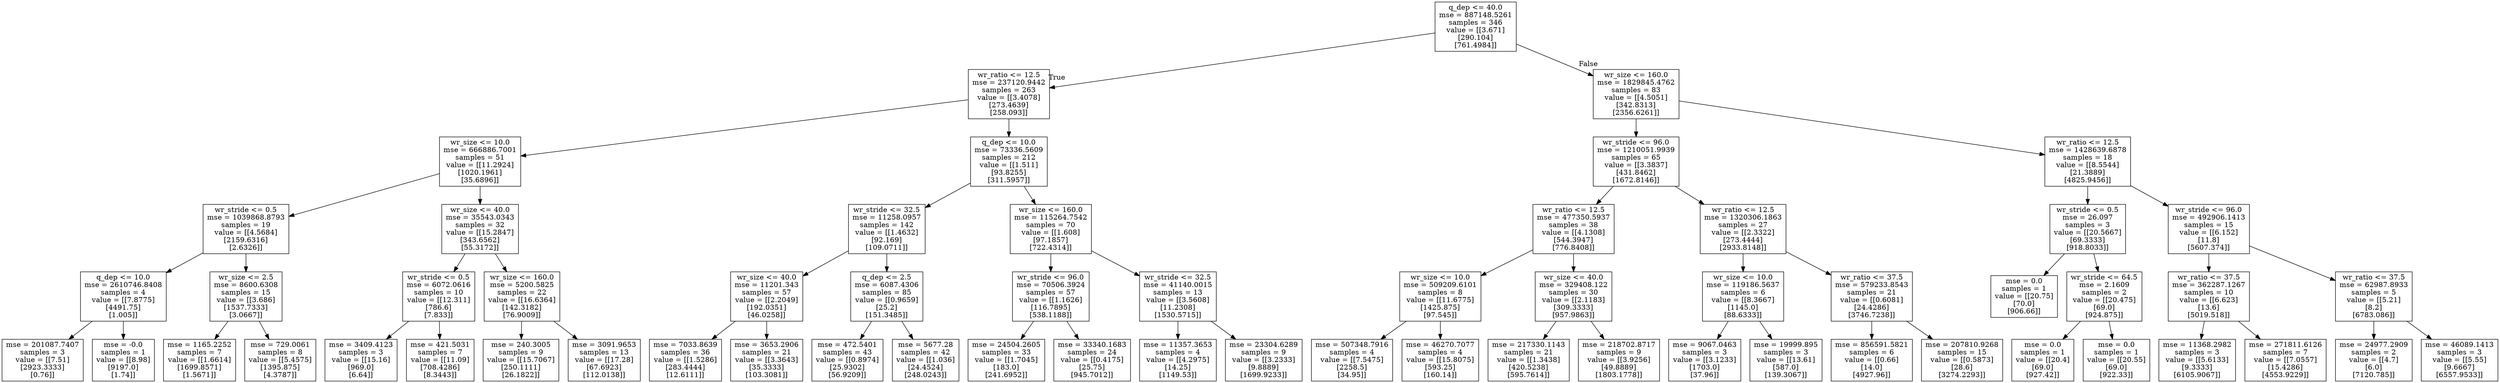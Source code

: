 digraph Tree {
node [shape=box] ;
0 [label="q_dep <= 40.0\nmse = 887148.5261\nsamples = 346\nvalue = [[3.671]\n[290.104]\n[761.4984]]"] ;
1 [label="wr_ratio <= 12.5\nmse = 237120.9442\nsamples = 263\nvalue = [[3.4078]\n[273.4639]\n[258.093]]"] ;
0 -> 1 [labeldistance=2.5, labelangle=45, headlabel="True"] ;
2 [label="wr_size <= 10.0\nmse = 666886.7001\nsamples = 51\nvalue = [[11.2924]\n[1020.1961]\n[35.6896]]"] ;
1 -> 2 ;
3 [label="wr_stride <= 0.5\nmse = 1039868.8793\nsamples = 19\nvalue = [[4.5684]\n[2159.6316]\n[2.6326]]"] ;
2 -> 3 ;
4 [label="q_dep <= 10.0\nmse = 2610746.8408\nsamples = 4\nvalue = [[7.8775]\n[4491.75]\n[1.005]]"] ;
3 -> 4 ;
5 [label="mse = 201087.7407\nsamples = 3\nvalue = [[7.51]\n[2923.3333]\n[0.76]]"] ;
4 -> 5 ;
6 [label="mse = -0.0\nsamples = 1\nvalue = [[8.98]\n[9197.0]\n[1.74]]"] ;
4 -> 6 ;
7 [label="wr_size <= 2.5\nmse = 8600.6308\nsamples = 15\nvalue = [[3.686]\n[1537.7333]\n[3.0667]]"] ;
3 -> 7 ;
8 [label="mse = 1165.2252\nsamples = 7\nvalue = [[1.6614]\n[1699.8571]\n[1.5671]]"] ;
7 -> 8 ;
9 [label="mse = 729.0061\nsamples = 8\nvalue = [[5.4575]\n[1395.875]\n[4.3787]]"] ;
7 -> 9 ;
10 [label="wr_size <= 40.0\nmse = 35543.0343\nsamples = 32\nvalue = [[15.2847]\n[343.6562]\n[55.3172]]"] ;
2 -> 10 ;
11 [label="wr_stride <= 0.5\nmse = 6072.0616\nsamples = 10\nvalue = [[12.311]\n[786.6]\n[7.833]]"] ;
10 -> 11 ;
12 [label="mse = 3409.4123\nsamples = 3\nvalue = [[15.16]\n[969.0]\n[6.64]]"] ;
11 -> 12 ;
13 [label="mse = 421.5031\nsamples = 7\nvalue = [[11.09]\n[708.4286]\n[8.3443]]"] ;
11 -> 13 ;
14 [label="wr_size <= 160.0\nmse = 5200.5825\nsamples = 22\nvalue = [[16.6364]\n[142.3182]\n[76.9009]]"] ;
10 -> 14 ;
15 [label="mse = 240.3005\nsamples = 9\nvalue = [[15.7067]\n[250.1111]\n[26.1822]]"] ;
14 -> 15 ;
16 [label="mse = 3091.9653\nsamples = 13\nvalue = [[17.28]\n[67.6923]\n[112.0138]]"] ;
14 -> 16 ;
17 [label="q_dep <= 10.0\nmse = 73336.5609\nsamples = 212\nvalue = [[1.511]\n[93.8255]\n[311.5957]]"] ;
1 -> 17 ;
18 [label="wr_stride <= 32.5\nmse = 11258.0957\nsamples = 142\nvalue = [[1.4632]\n[92.169]\n[109.0711]]"] ;
17 -> 18 ;
19 [label="wr_size <= 40.0\nmse = 11201.343\nsamples = 57\nvalue = [[2.2049]\n[192.0351]\n[46.0258]]"] ;
18 -> 19 ;
20 [label="mse = 7033.8639\nsamples = 36\nvalue = [[1.5286]\n[283.4444]\n[12.6111]]"] ;
19 -> 20 ;
21 [label="mse = 3653.2906\nsamples = 21\nvalue = [[3.3643]\n[35.3333]\n[103.3081]]"] ;
19 -> 21 ;
22 [label="q_dep <= 2.5\nmse = 6087.4306\nsamples = 85\nvalue = [[0.9659]\n[25.2]\n[151.3485]]"] ;
18 -> 22 ;
23 [label="mse = 472.5401\nsamples = 43\nvalue = [[0.8974]\n[25.9302]\n[56.9209]]"] ;
22 -> 23 ;
24 [label="mse = 5677.28\nsamples = 42\nvalue = [[1.036]\n[24.4524]\n[248.0243]]"] ;
22 -> 24 ;
25 [label="wr_size <= 160.0\nmse = 115264.7542\nsamples = 70\nvalue = [[1.608]\n[97.1857]\n[722.4314]]"] ;
17 -> 25 ;
26 [label="wr_stride <= 96.0\nmse = 70506.3924\nsamples = 57\nvalue = [[1.1626]\n[116.7895]\n[538.1188]]"] ;
25 -> 26 ;
27 [label="mse = 24504.2605\nsamples = 33\nvalue = [[1.7045]\n[183.0]\n[241.6952]]"] ;
26 -> 27 ;
28 [label="mse = 33340.1683\nsamples = 24\nvalue = [[0.4175]\n[25.75]\n[945.7012]]"] ;
26 -> 28 ;
29 [label="wr_stride <= 32.5\nmse = 41140.0015\nsamples = 13\nvalue = [[3.5608]\n[11.2308]\n[1530.5715]]"] ;
25 -> 29 ;
30 [label="mse = 11357.3653\nsamples = 4\nvalue = [[4.2975]\n[14.25]\n[1149.53]]"] ;
29 -> 30 ;
31 [label="mse = 23304.6289\nsamples = 9\nvalue = [[3.2333]\n[9.8889]\n[1699.9233]]"] ;
29 -> 31 ;
32 [label="wr_size <= 160.0\nmse = 1829845.4762\nsamples = 83\nvalue = [[4.5051]\n[342.8313]\n[2356.6261]]"] ;
0 -> 32 [labeldistance=2.5, labelangle=-45, headlabel="False"] ;
33 [label="wr_stride <= 96.0\nmse = 1210051.9939\nsamples = 65\nvalue = [[3.3837]\n[431.8462]\n[1672.8146]]"] ;
32 -> 33 ;
34 [label="wr_ratio <= 12.5\nmse = 477350.5937\nsamples = 38\nvalue = [[4.1308]\n[544.3947]\n[776.8408]]"] ;
33 -> 34 ;
35 [label="wr_size <= 10.0\nmse = 509209.6101\nsamples = 8\nvalue = [[11.6775]\n[1425.875]\n[97.545]]"] ;
34 -> 35 ;
36 [label="mse = 507348.7916\nsamples = 4\nvalue = [[7.5475]\n[2258.5]\n[34.95]]"] ;
35 -> 36 ;
37 [label="mse = 46270.7077\nsamples = 4\nvalue = [[15.8075]\n[593.25]\n[160.14]]"] ;
35 -> 37 ;
38 [label="wr_size <= 40.0\nmse = 329408.122\nsamples = 30\nvalue = [[2.1183]\n[309.3333]\n[957.9863]]"] ;
34 -> 38 ;
39 [label="mse = 217330.1143\nsamples = 21\nvalue = [[1.3438]\n[420.5238]\n[595.7614]]"] ;
38 -> 39 ;
40 [label="mse = 218702.8717\nsamples = 9\nvalue = [[3.9256]\n[49.8889]\n[1803.1778]]"] ;
38 -> 40 ;
41 [label="wr_ratio <= 12.5\nmse = 1320306.1863\nsamples = 27\nvalue = [[2.3322]\n[273.4444]\n[2933.8148]]"] ;
33 -> 41 ;
42 [label="wr_size <= 10.0\nmse = 119186.5637\nsamples = 6\nvalue = [[8.3667]\n[1145.0]\n[88.6333]]"] ;
41 -> 42 ;
43 [label="mse = 9067.0463\nsamples = 3\nvalue = [[3.1233]\n[1703.0]\n[37.96]]"] ;
42 -> 43 ;
44 [label="mse = 19999.895\nsamples = 3\nvalue = [[13.61]\n[587.0]\n[139.3067]]"] ;
42 -> 44 ;
45 [label="wr_ratio <= 37.5\nmse = 579233.8543\nsamples = 21\nvalue = [[0.6081]\n[24.4286]\n[3746.7238]]"] ;
41 -> 45 ;
46 [label="mse = 856591.5821\nsamples = 6\nvalue = [[0.66]\n[14.0]\n[4927.96]]"] ;
45 -> 46 ;
47 [label="mse = 207810.9268\nsamples = 15\nvalue = [[0.5873]\n[28.6]\n[3274.2293]]"] ;
45 -> 47 ;
48 [label="wr_ratio <= 12.5\nmse = 1428639.6878\nsamples = 18\nvalue = [[8.5544]\n[21.3889]\n[4825.9456]]"] ;
32 -> 48 ;
49 [label="wr_stride <= 0.5\nmse = 26.097\nsamples = 3\nvalue = [[20.5667]\n[69.3333]\n[918.8033]]"] ;
48 -> 49 ;
50 [label="mse = 0.0\nsamples = 1\nvalue = [[20.75]\n[70.0]\n[906.66]]"] ;
49 -> 50 ;
51 [label="wr_stride <= 64.5\nmse = 2.1609\nsamples = 2\nvalue = [[20.475]\n[69.0]\n[924.875]]"] ;
49 -> 51 ;
52 [label="mse = 0.0\nsamples = 1\nvalue = [[20.4]\n[69.0]\n[927.42]]"] ;
51 -> 52 ;
53 [label="mse = 0.0\nsamples = 1\nvalue = [[20.55]\n[69.0]\n[922.33]]"] ;
51 -> 53 ;
54 [label="wr_stride <= 96.0\nmse = 492906.1413\nsamples = 15\nvalue = [[6.152]\n[11.8]\n[5607.374]]"] ;
48 -> 54 ;
55 [label="wr_ratio <= 37.5\nmse = 362287.1267\nsamples = 10\nvalue = [[6.623]\n[13.6]\n[5019.518]]"] ;
54 -> 55 ;
56 [label="mse = 11368.2982\nsamples = 3\nvalue = [[5.6133]\n[9.3333]\n[6105.9067]]"] ;
55 -> 56 ;
57 [label="mse = 271811.6126\nsamples = 7\nvalue = [[7.0557]\n[15.4286]\n[4553.9229]]"] ;
55 -> 57 ;
58 [label="wr_ratio <= 37.5\nmse = 62987.8933\nsamples = 5\nvalue = [[5.21]\n[8.2]\n[6783.086]]"] ;
54 -> 58 ;
59 [label="mse = 24977.2909\nsamples = 2\nvalue = [[4.7]\n[6.0]\n[7120.785]]"] ;
58 -> 59 ;
60 [label="mse = 46089.1413\nsamples = 3\nvalue = [[5.55]\n[9.6667]\n[6557.9533]]"] ;
58 -> 60 ;
}